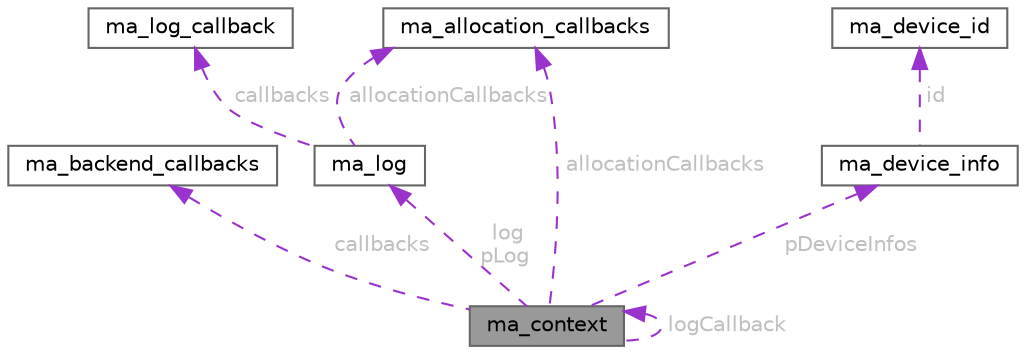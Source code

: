 digraph "ma_context"
{
 // LATEX_PDF_SIZE
  bgcolor="transparent";
  edge [fontname=Helvetica,fontsize=10,labelfontname=Helvetica,labelfontsize=10];
  node [fontname=Helvetica,fontsize=10,shape=box,height=0.2,width=0.4];
  Node1 [id="Node000001",label="ma_context",height=0.2,width=0.4,color="gray40", fillcolor="grey60", style="filled", fontcolor="black",tooltip=" "];
  Node2 -> Node1 [id="edge17_Node000001_Node000002",dir="back",color="darkorchid3",style="dashed",tooltip=" ",label=" callbacks",fontcolor="grey" ];
  Node2 [id="Node000002",label="ma_backend_callbacks",height=0.2,width=0.4,color="gray40", fillcolor="white", style="filled",URL="$structma__backend__callbacks.html",tooltip=" "];
  Node3 -> Node1 [id="edge18_Node000001_Node000003",dir="back",color="darkorchid3",style="dashed",tooltip=" ",label=" log\npLog",fontcolor="grey" ];
  Node3 [id="Node000003",label="ma_log",height=0.2,width=0.4,color="gray40", fillcolor="white", style="filled",URL="$structma__log.html",tooltip=" "];
  Node4 -> Node3 [id="edge19_Node000003_Node000004",dir="back",color="darkorchid3",style="dashed",tooltip=" ",label=" callbacks",fontcolor="grey" ];
  Node4 [id="Node000004",label="ma_log_callback",height=0.2,width=0.4,color="gray40", fillcolor="white", style="filled",URL="$structma__log__callback.html",tooltip=" "];
  Node5 -> Node3 [id="edge20_Node000003_Node000005",dir="back",color="darkorchid3",style="dashed",tooltip=" ",label=" allocationCallbacks",fontcolor="grey" ];
  Node5 [id="Node000005",label="ma_allocation_callbacks",height=0.2,width=0.4,color="gray40", fillcolor="white", style="filled",URL="$structma__allocation__callbacks.html",tooltip=" "];
  Node5 -> Node1 [id="edge21_Node000001_Node000005",dir="back",color="darkorchid3",style="dashed",tooltip=" ",label=" allocationCallbacks",fontcolor="grey" ];
  Node6 -> Node1 [id="edge22_Node000001_Node000006",dir="back",color="darkorchid3",style="dashed",tooltip=" ",label=" pDeviceInfos",fontcolor="grey" ];
  Node6 [id="Node000006",label="ma_device_info",height=0.2,width=0.4,color="gray40", fillcolor="white", style="filled",URL="$structma__device__info.html",tooltip=" "];
  Node7 -> Node6 [id="edge23_Node000006_Node000007",dir="back",color="darkorchid3",style="dashed",tooltip=" ",label=" id",fontcolor="grey" ];
  Node7 [id="Node000007",label="ma_device_id",height=0.2,width=0.4,color="gray40", fillcolor="white", style="filled",URL="$unionma__device__id.html",tooltip=" "];
  Node1 -> Node1 [id="edge24_Node000001_Node000001",dir="back",color="darkorchid3",style="dashed",tooltip=" ",label=" logCallback",fontcolor="grey" ];
}
